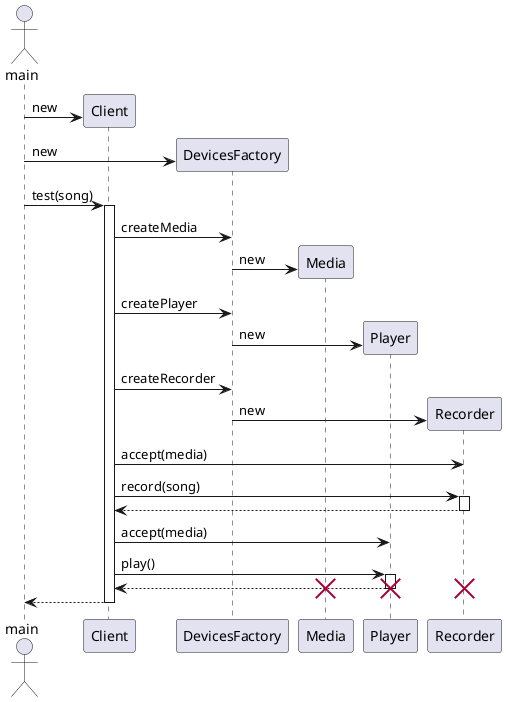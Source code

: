 @startuml

actor main

create Client
main -> Client : new

create DevicesFactory
main -> DevicesFactory: new

main -> Client : test(song)
activate Client

Client -> DevicesFactory: createMedia
create Media
DevicesFactory->Media: new

Client -> DevicesFactory: createPlayer
create Player
DevicesFactory->Player: new

Client -> DevicesFactory: createRecorder
create Recorder
DevicesFactory->Recorder: new

Client -> Recorder : accept(media)
Client -> Recorder : record(song)
activate Recorder
Recorder --> Client
deactivate Recorder

Client -> Player : accept(media)
Client -> Player : play()
activate Player
Player --> Client
deactivate Player

destroy Media
destroy Player
destroy Recorder

Client --> main
deactivate Client

@enduml
